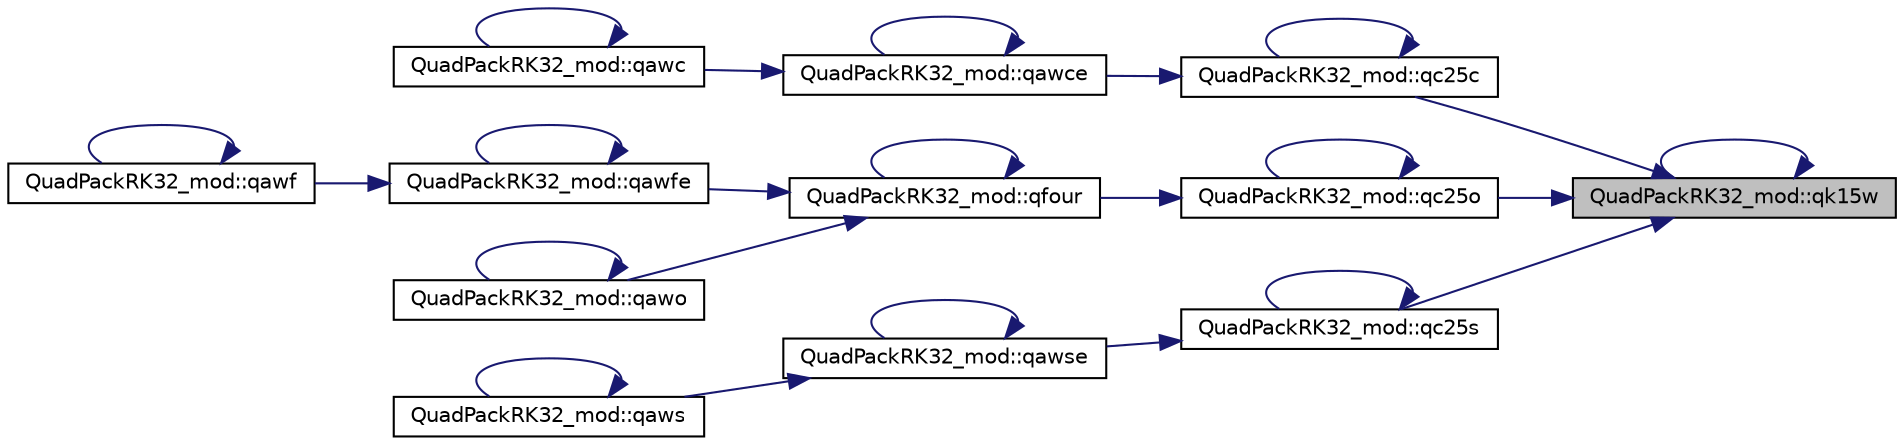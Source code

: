 digraph "QuadPackRK32_mod::qk15w"
{
 // LATEX_PDF_SIZE
  edge [fontname="Helvetica",fontsize="10",labelfontname="Helvetica",labelfontsize="10"];
  node [fontname="Helvetica",fontsize="10",shape=record];
  rankdir="RL";
  Node1 [label="QuadPackRK32_mod::qk15w",height=0.2,width=0.4,color="black", fillcolor="grey75", style="filled", fontcolor="black",tooltip=" "];
  Node1 -> Node2 [dir="back",color="midnightblue",fontsize="10",style="solid",fontname="Helvetica"];
  Node2 [label="QuadPackRK32_mod::qc25c",height=0.2,width=0.4,color="black", fillcolor="white", style="filled",URL="$namespaceQuadPackRK32__mod.html#a4ec1a71d3e209bbe93ba66ce96a2e27c",tooltip=" "];
  Node2 -> Node3 [dir="back",color="midnightblue",fontsize="10",style="solid",fontname="Helvetica"];
  Node3 [label="QuadPackRK32_mod::qawce",height=0.2,width=0.4,color="black", fillcolor="white", style="filled",URL="$namespaceQuadPackRK32__mod.html#a60b8b6995f8af33b2ddabd4a3c459840",tooltip=" "];
  Node3 -> Node4 [dir="back",color="midnightblue",fontsize="10",style="solid",fontname="Helvetica"];
  Node4 [label="QuadPackRK32_mod::qawc",height=0.2,width=0.4,color="black", fillcolor="white", style="filled",URL="$namespaceQuadPackRK32__mod.html#aeabca84d3fe6ccda5a44821e465918d3",tooltip=" "];
  Node4 -> Node4 [dir="back",color="midnightblue",fontsize="10",style="solid",fontname="Helvetica"];
  Node3 -> Node3 [dir="back",color="midnightblue",fontsize="10",style="solid",fontname="Helvetica"];
  Node2 -> Node2 [dir="back",color="midnightblue",fontsize="10",style="solid",fontname="Helvetica"];
  Node1 -> Node5 [dir="back",color="midnightblue",fontsize="10",style="solid",fontname="Helvetica"];
  Node5 [label="QuadPackRK32_mod::qc25o",height=0.2,width=0.4,color="black", fillcolor="white", style="filled",URL="$namespaceQuadPackRK32__mod.html#a5b45d3e3a4f937d1d4e523fe4daf46d1",tooltip=" "];
  Node5 -> Node5 [dir="back",color="midnightblue",fontsize="10",style="solid",fontname="Helvetica"];
  Node5 -> Node6 [dir="back",color="midnightblue",fontsize="10",style="solid",fontname="Helvetica"];
  Node6 [label="QuadPackRK32_mod::qfour",height=0.2,width=0.4,color="black", fillcolor="white", style="filled",URL="$namespaceQuadPackRK32__mod.html#afd4a8324595e5159c94a16248633fc5b",tooltip=" "];
  Node6 -> Node7 [dir="back",color="midnightblue",fontsize="10",style="solid",fontname="Helvetica"];
  Node7 [label="QuadPackRK32_mod::qawfe",height=0.2,width=0.4,color="black", fillcolor="white", style="filled",URL="$namespaceQuadPackRK32__mod.html#a2352e53fc82b3c7bec8183be9d94d240",tooltip=" "];
  Node7 -> Node8 [dir="back",color="midnightblue",fontsize="10",style="solid",fontname="Helvetica"];
  Node8 [label="QuadPackRK32_mod::qawf",height=0.2,width=0.4,color="black", fillcolor="white", style="filled",URL="$namespaceQuadPackRK32__mod.html#a6dcf1aaa8b0aa72396eac1d5d186b708",tooltip=" "];
  Node8 -> Node8 [dir="back",color="midnightblue",fontsize="10",style="solid",fontname="Helvetica"];
  Node7 -> Node7 [dir="back",color="midnightblue",fontsize="10",style="solid",fontname="Helvetica"];
  Node6 -> Node9 [dir="back",color="midnightblue",fontsize="10",style="solid",fontname="Helvetica"];
  Node9 [label="QuadPackRK32_mod::qawo",height=0.2,width=0.4,color="black", fillcolor="white", style="filled",URL="$namespaceQuadPackRK32__mod.html#adb5ba8582c4aa25c5e628e7dc0d7d984",tooltip=" "];
  Node9 -> Node9 [dir="back",color="midnightblue",fontsize="10",style="solid",fontname="Helvetica"];
  Node6 -> Node6 [dir="back",color="midnightblue",fontsize="10",style="solid",fontname="Helvetica"];
  Node1 -> Node10 [dir="back",color="midnightblue",fontsize="10",style="solid",fontname="Helvetica"];
  Node10 [label="QuadPackRK32_mod::qc25s",height=0.2,width=0.4,color="black", fillcolor="white", style="filled",URL="$namespaceQuadPackRK32__mod.html#a702da95507110e5be143f04012a9f63a",tooltip=" "];
  Node10 -> Node11 [dir="back",color="midnightblue",fontsize="10",style="solid",fontname="Helvetica"];
  Node11 [label="QuadPackRK32_mod::qawse",height=0.2,width=0.4,color="black", fillcolor="white", style="filled",URL="$namespaceQuadPackRK32__mod.html#ad8cf0d5a4444b8f7dfb6b8d68efd00e4",tooltip=" "];
  Node11 -> Node12 [dir="back",color="midnightblue",fontsize="10",style="solid",fontname="Helvetica"];
  Node12 [label="QuadPackRK32_mod::qaws",height=0.2,width=0.4,color="black", fillcolor="white", style="filled",URL="$namespaceQuadPackRK32__mod.html#a7ed22a74710780a35133188894b40d7f",tooltip=" "];
  Node12 -> Node12 [dir="back",color="midnightblue",fontsize="10",style="solid",fontname="Helvetica"];
  Node11 -> Node11 [dir="back",color="midnightblue",fontsize="10",style="solid",fontname="Helvetica"];
  Node10 -> Node10 [dir="back",color="midnightblue",fontsize="10",style="solid",fontname="Helvetica"];
  Node1 -> Node1 [dir="back",color="midnightblue",fontsize="10",style="solid",fontname="Helvetica"];
}
